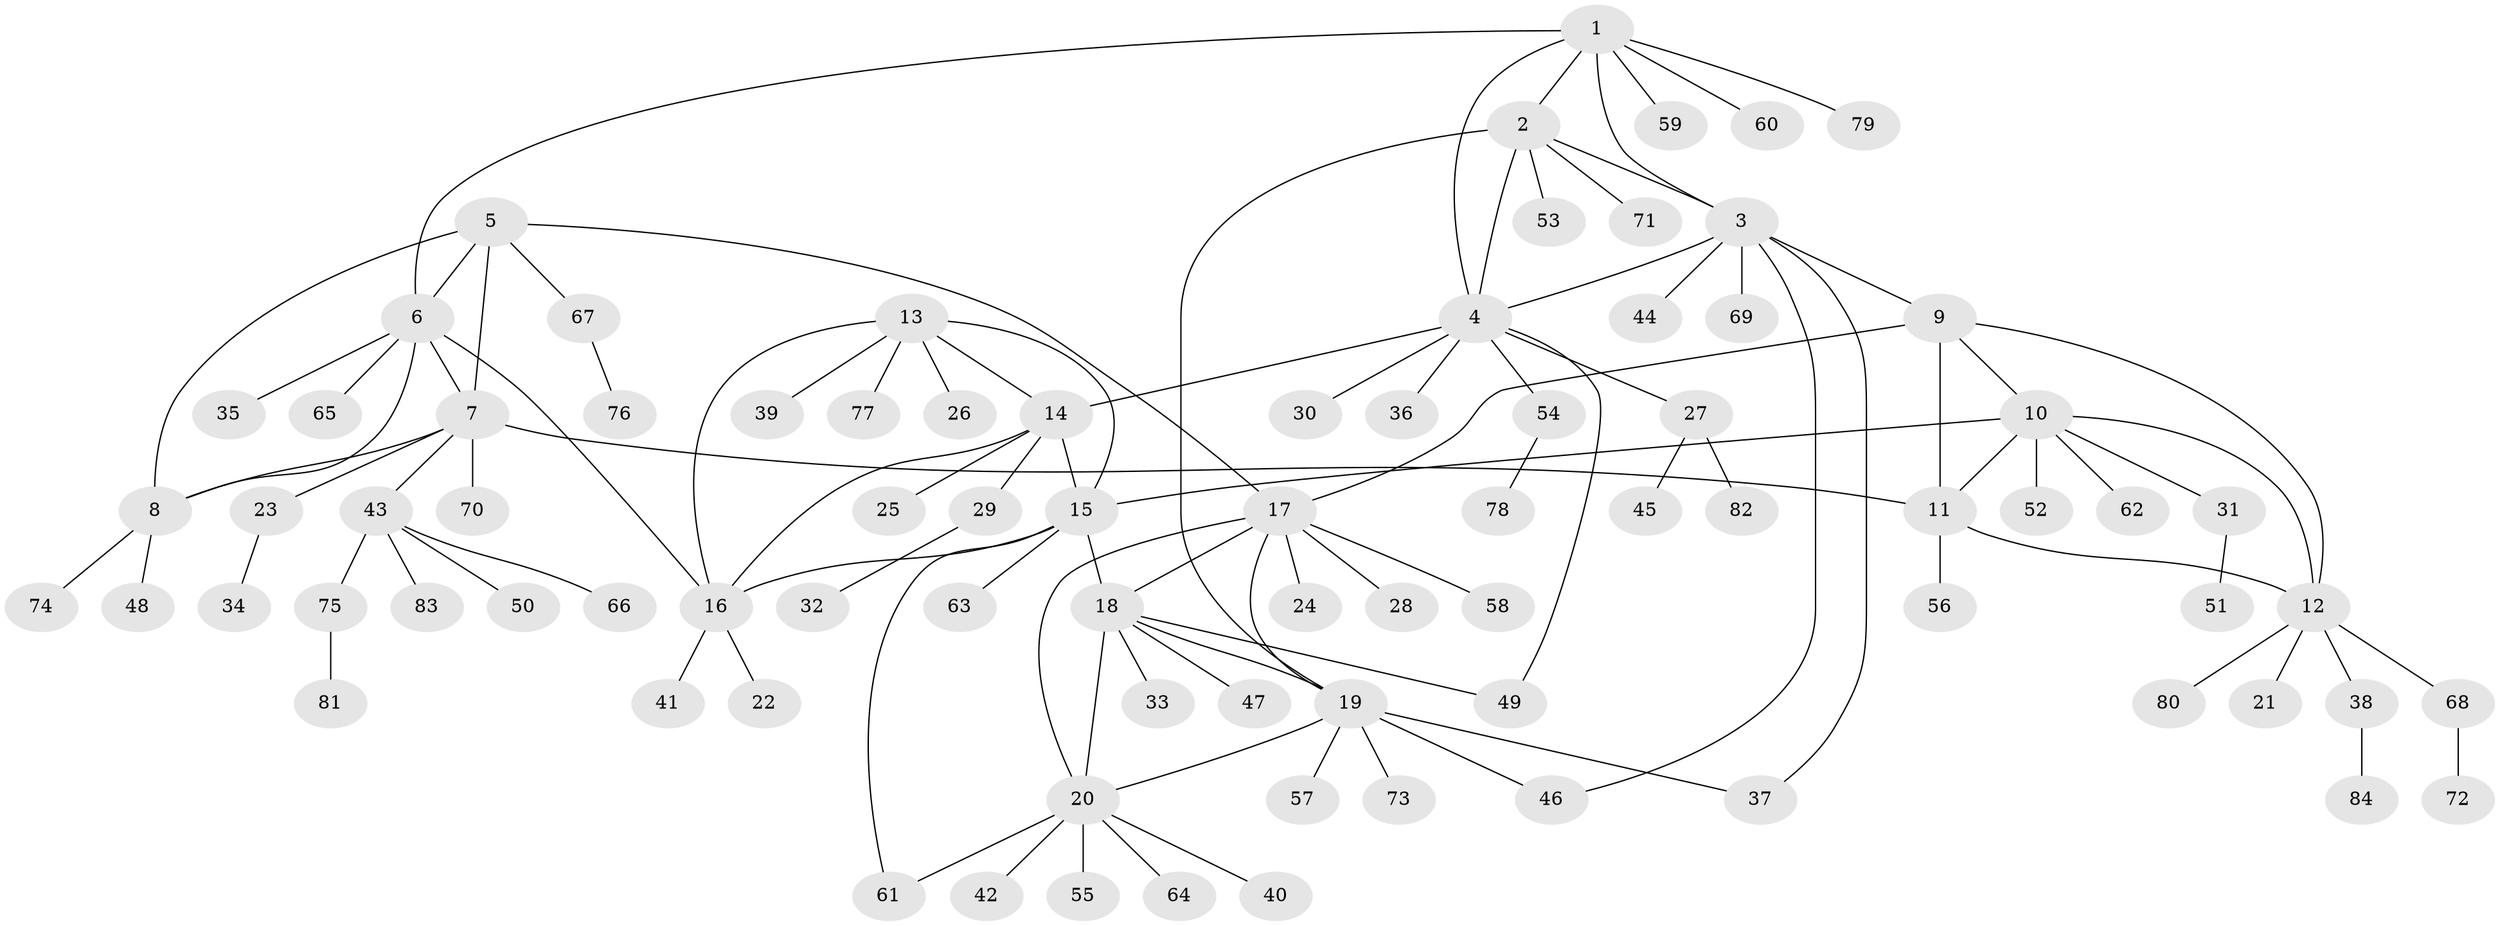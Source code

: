 // coarse degree distribution, {5: 0.06349206349206349, 10: 0.031746031746031744, 8: 0.031746031746031744, 4: 0.031746031746031744, 6: 0.031746031746031744, 7: 0.06349206349206349, 12: 0.015873015873015872, 1: 0.6666666666666666, 2: 0.06349206349206349}
// Generated by graph-tools (version 1.1) at 2025/52/02/27/25 19:52:21]
// undirected, 84 vertices, 108 edges
graph export_dot {
graph [start="1"]
  node [color=gray90,style=filled];
  1;
  2;
  3;
  4;
  5;
  6;
  7;
  8;
  9;
  10;
  11;
  12;
  13;
  14;
  15;
  16;
  17;
  18;
  19;
  20;
  21;
  22;
  23;
  24;
  25;
  26;
  27;
  28;
  29;
  30;
  31;
  32;
  33;
  34;
  35;
  36;
  37;
  38;
  39;
  40;
  41;
  42;
  43;
  44;
  45;
  46;
  47;
  48;
  49;
  50;
  51;
  52;
  53;
  54;
  55;
  56;
  57;
  58;
  59;
  60;
  61;
  62;
  63;
  64;
  65;
  66;
  67;
  68;
  69;
  70;
  71;
  72;
  73;
  74;
  75;
  76;
  77;
  78;
  79;
  80;
  81;
  82;
  83;
  84;
  1 -- 2;
  1 -- 3;
  1 -- 4;
  1 -- 6;
  1 -- 59;
  1 -- 60;
  1 -- 79;
  2 -- 3;
  2 -- 4;
  2 -- 19;
  2 -- 53;
  2 -- 71;
  3 -- 4;
  3 -- 9;
  3 -- 37;
  3 -- 44;
  3 -- 46;
  3 -- 69;
  4 -- 14;
  4 -- 27;
  4 -- 30;
  4 -- 36;
  4 -- 49;
  4 -- 54;
  5 -- 6;
  5 -- 7;
  5 -- 8;
  5 -- 17;
  5 -- 67;
  6 -- 7;
  6 -- 8;
  6 -- 16;
  6 -- 35;
  6 -- 65;
  7 -- 8;
  7 -- 11;
  7 -- 23;
  7 -- 43;
  7 -- 70;
  8 -- 48;
  8 -- 74;
  9 -- 10;
  9 -- 11;
  9 -- 12;
  9 -- 17;
  10 -- 11;
  10 -- 12;
  10 -- 15;
  10 -- 31;
  10 -- 52;
  10 -- 62;
  11 -- 12;
  11 -- 56;
  12 -- 21;
  12 -- 38;
  12 -- 68;
  12 -- 80;
  13 -- 14;
  13 -- 15;
  13 -- 16;
  13 -- 26;
  13 -- 39;
  13 -- 77;
  14 -- 15;
  14 -- 16;
  14 -- 25;
  14 -- 29;
  15 -- 16;
  15 -- 18;
  15 -- 61;
  15 -- 63;
  16 -- 22;
  16 -- 41;
  17 -- 18;
  17 -- 19;
  17 -- 20;
  17 -- 24;
  17 -- 28;
  17 -- 58;
  18 -- 19;
  18 -- 20;
  18 -- 33;
  18 -- 47;
  18 -- 49;
  19 -- 20;
  19 -- 37;
  19 -- 46;
  19 -- 57;
  19 -- 73;
  20 -- 40;
  20 -- 42;
  20 -- 55;
  20 -- 61;
  20 -- 64;
  23 -- 34;
  27 -- 45;
  27 -- 82;
  29 -- 32;
  31 -- 51;
  38 -- 84;
  43 -- 50;
  43 -- 66;
  43 -- 75;
  43 -- 83;
  54 -- 78;
  67 -- 76;
  68 -- 72;
  75 -- 81;
}
